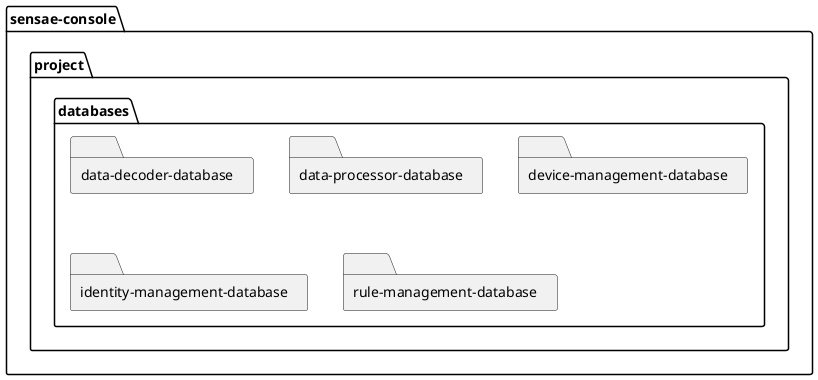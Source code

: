 @startuml database

folder "sensae-console" {
    folder "project" {
        folder "databases" {
            folder "data-decoder-database"
            folder "data-processor-database"
            folder "device-management-database"
            folder "identity-management-database"
            folder "rule-management-database"
        }
    }
}

@enduml
